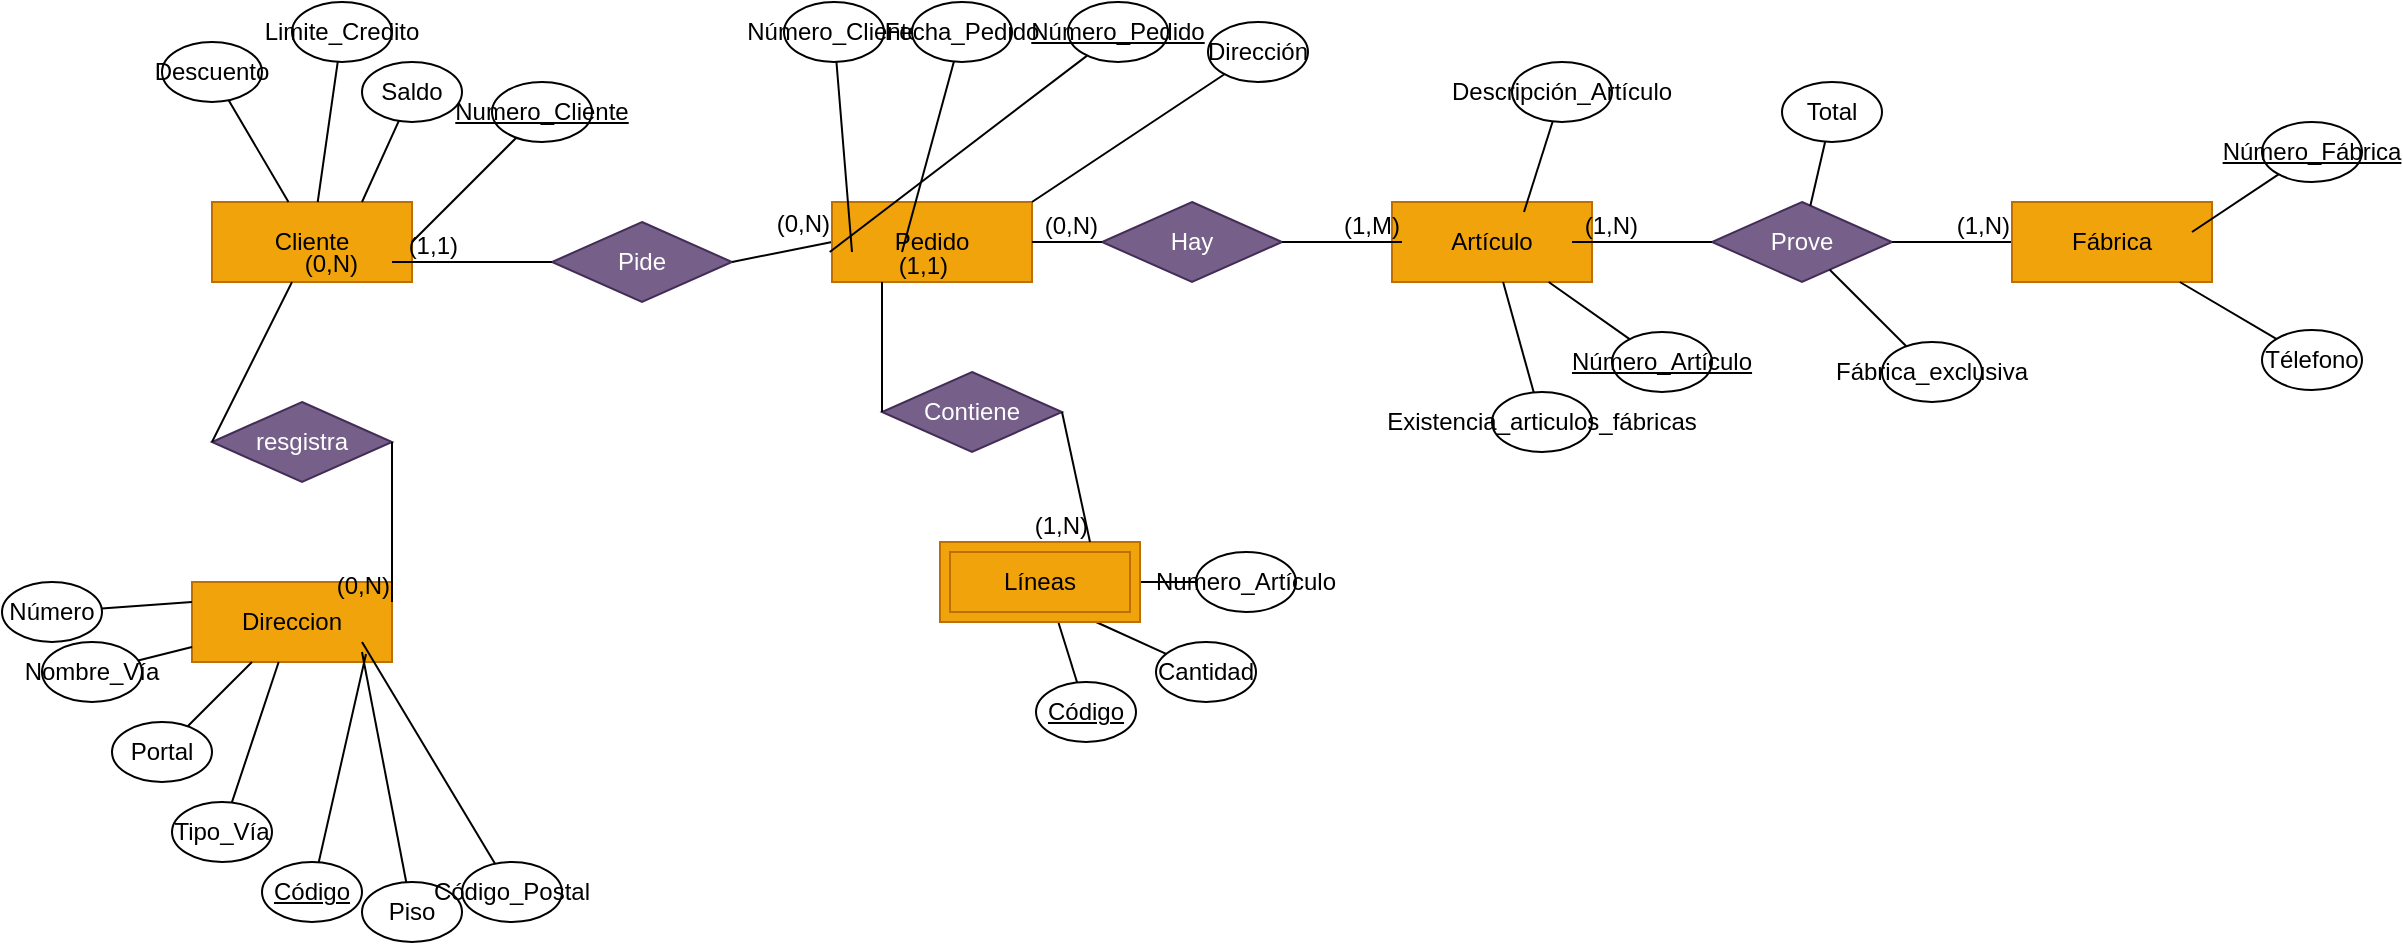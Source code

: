 <mxfile version="27.0.9">
  <diagram name="Página-1" id="Y2wxkopbrOoG1ZFBHDRZ">
    <mxGraphModel dx="1773" dy="661" grid="1" gridSize="10" guides="1" tooltips="1" connect="1" arrows="1" fold="1" page="1" pageScale="1" pageWidth="827" pageHeight="1169" math="0" shadow="0">
      <root>
        <mxCell id="0" />
        <mxCell id="1" parent="0" />
        <mxCell id="6sxr05ySoq-j22cTBixy-1" value="Cliente" style="whiteSpace=wrap;html=1;align=center;fillColor=#f0a30a;strokeColor=#BD7000;fontColor=#000000;" parent="1" vertex="1">
          <mxGeometry x="90" y="140" width="100" height="40" as="geometry" />
        </mxCell>
        <mxCell id="6sxr05ySoq-j22cTBixy-4" value="Direccion" style="whiteSpace=wrap;html=1;align=center;fillColor=#f0a30a;strokeColor=#BD7000;fontColor=#000000;" parent="1" vertex="1">
          <mxGeometry x="80" y="330" width="100" height="40" as="geometry" />
        </mxCell>
        <mxCell id="6sxr05ySoq-j22cTBixy-5" value="resgistra" style="shape=rhombus;perimeter=rhombusPerimeter;whiteSpace=wrap;html=1;align=center;fillColor=#76608a;fontColor=#ffffff;strokeColor=#432D57;" parent="1" vertex="1">
          <mxGeometry x="90" y="240" width="90" height="40" as="geometry" />
        </mxCell>
        <mxCell id="6sxr05ySoq-j22cTBixy-6" value="" style="endArrow=none;html=1;rounded=0;exitX=0;exitY=0.5;exitDx=0;exitDy=0;" parent="1" source="6sxr05ySoq-j22cTBixy-5" target="6sxr05ySoq-j22cTBixy-1" edge="1">
          <mxGeometry relative="1" as="geometry">
            <mxPoint x="67" y="230" as="sourcePoint" />
            <mxPoint x="20" y="260" as="targetPoint" />
          </mxGeometry>
        </mxCell>
        <mxCell id="6sxr05ySoq-j22cTBixy-7" value="(0,N)" style="resizable=0;html=1;whiteSpace=wrap;align=right;verticalAlign=bottom;" parent="6sxr05ySoq-j22cTBixy-6" connectable="0" vertex="1">
          <mxGeometry x="1" relative="1" as="geometry">
            <mxPoint x="34" as="offset" />
          </mxGeometry>
        </mxCell>
        <mxCell id="6sxr05ySoq-j22cTBixy-8" value="" style="endArrow=none;html=1;rounded=0;exitX=1;exitY=0.5;exitDx=0;exitDy=0;entryX=1;entryY=0.25;entryDx=0;entryDy=0;" parent="1" source="6sxr05ySoq-j22cTBixy-5" target="6sxr05ySoq-j22cTBixy-4" edge="1">
          <mxGeometry relative="1" as="geometry">
            <mxPoint x="67" y="230" as="sourcePoint" />
            <mxPoint x="240" y="260" as="targetPoint" />
          </mxGeometry>
        </mxCell>
        <mxCell id="6sxr05ySoq-j22cTBixy-9" value="(0,N)" style="resizable=0;html=1;whiteSpace=wrap;align=right;verticalAlign=bottom;" parent="6sxr05ySoq-j22cTBixy-8" connectable="0" vertex="1">
          <mxGeometry x="1" relative="1" as="geometry">
            <mxPoint as="offset" />
          </mxGeometry>
        </mxCell>
        <mxCell id="6sxr05ySoq-j22cTBixy-10" value="" style="endArrow=none;html=1;rounded=0;" parent="1" target="6sxr05ySoq-j22cTBixy-11" edge="1">
          <mxGeometry relative="1" as="geometry">
            <mxPoint x="190" y="160" as="sourcePoint" />
            <mxPoint x="250" y="160" as="targetPoint" />
          </mxGeometry>
        </mxCell>
        <mxCell id="6sxr05ySoq-j22cTBixy-11" value="&lt;u&gt;Numero_Cliente&lt;/u&gt;" style="ellipse;whiteSpace=wrap;html=1;align=center;" parent="1" vertex="1">
          <mxGeometry x="230" y="80" width="50" height="30" as="geometry" />
        </mxCell>
        <mxCell id="6sxr05ySoq-j22cTBixy-12" value="" style="endArrow=none;html=1;rounded=0;exitX=0.75;exitY=0;exitDx=0;exitDy=0;" parent="1" source="6sxr05ySoq-j22cTBixy-1" target="6sxr05ySoq-j22cTBixy-13" edge="1">
          <mxGeometry relative="1" as="geometry">
            <mxPoint x="130" y="95" as="sourcePoint" />
            <mxPoint x="190" y="95" as="targetPoint" />
          </mxGeometry>
        </mxCell>
        <mxCell id="6sxr05ySoq-j22cTBixy-13" value="Saldo" style="ellipse;whiteSpace=wrap;html=1;align=center;" parent="1" vertex="1">
          <mxGeometry x="165" y="70" width="50" height="30" as="geometry" />
        </mxCell>
        <mxCell id="6sxr05ySoq-j22cTBixy-14" value="" style="endArrow=none;html=1;rounded=0;" parent="1" source="6sxr05ySoq-j22cTBixy-1" target="6sxr05ySoq-j22cTBixy-15" edge="1">
          <mxGeometry relative="1" as="geometry">
            <mxPoint x="80" y="95" as="sourcePoint" />
            <mxPoint x="140" y="95" as="targetPoint" />
          </mxGeometry>
        </mxCell>
        <mxCell id="6sxr05ySoq-j22cTBixy-15" value="Limite_Credito" style="ellipse;whiteSpace=wrap;html=1;align=center;" parent="1" vertex="1">
          <mxGeometry x="130" y="40" width="50" height="30" as="geometry" />
        </mxCell>
        <mxCell id="6sxr05ySoq-j22cTBixy-16" value="" style="endArrow=none;html=1;rounded=0;" parent="1" source="6sxr05ySoq-j22cTBixy-1" target="6sxr05ySoq-j22cTBixy-17" edge="1">
          <mxGeometry relative="1" as="geometry">
            <mxPoint x="30" y="75" as="sourcePoint" />
            <mxPoint x="90" y="75" as="targetPoint" />
          </mxGeometry>
        </mxCell>
        <mxCell id="6sxr05ySoq-j22cTBixy-17" value="Descuento" style="ellipse;whiteSpace=wrap;html=1;align=center;" parent="1" vertex="1">
          <mxGeometry x="65" y="60" width="50" height="30" as="geometry" />
        </mxCell>
        <mxCell id="6sxr05ySoq-j22cTBixy-18" value="" style="endArrow=none;html=1;rounded=0;exitX=0.87;exitY=0.9;exitDx=0;exitDy=0;exitPerimeter=0;" parent="1" source="6sxr05ySoq-j22cTBixy-4" target="6sxr05ySoq-j22cTBixy-19" edge="1">
          <mxGeometry relative="1" as="geometry">
            <mxPoint x="113" y="415" as="sourcePoint" />
            <mxPoint x="173" y="415" as="targetPoint" />
          </mxGeometry>
        </mxCell>
        <mxCell id="6sxr05ySoq-j22cTBixy-19" value="&lt;u&gt;Código&lt;/u&gt;" style="ellipse;whiteSpace=wrap;html=1;align=center;" parent="1" vertex="1">
          <mxGeometry x="115" y="470" width="50" height="30" as="geometry" />
        </mxCell>
        <mxCell id="6sxr05ySoq-j22cTBixy-20" value="" style="endArrow=none;html=1;rounded=0;" parent="1" source="6sxr05ySoq-j22cTBixy-4" target="6sxr05ySoq-j22cTBixy-21" edge="1">
          <mxGeometry relative="1" as="geometry">
            <mxPoint x="65" y="415" as="sourcePoint" />
            <mxPoint x="125" y="415" as="targetPoint" />
          </mxGeometry>
        </mxCell>
        <mxCell id="6sxr05ySoq-j22cTBixy-21" value="Tipo_Vía" style="ellipse;whiteSpace=wrap;html=1;align=center;" parent="1" vertex="1">
          <mxGeometry x="70" y="440" width="50" height="30" as="geometry" />
        </mxCell>
        <mxCell id="6sxr05ySoq-j22cTBixy-22" value="" style="endArrow=none;html=1;rounded=0;" parent="1" source="6sxr05ySoq-j22cTBixy-4" target="6sxr05ySoq-j22cTBixy-23" edge="1">
          <mxGeometry relative="1" as="geometry">
            <mxPoint x="5" y="415" as="sourcePoint" />
            <mxPoint x="65" y="415" as="targetPoint" />
          </mxGeometry>
        </mxCell>
        <mxCell id="6sxr05ySoq-j22cTBixy-23" value="Portal" style="ellipse;whiteSpace=wrap;html=1;align=center;" parent="1" vertex="1">
          <mxGeometry x="40" y="400" width="50" height="30" as="geometry" />
        </mxCell>
        <mxCell id="6sxr05ySoq-j22cTBixy-24" value="" style="endArrow=none;html=1;rounded=0;" parent="1" source="6sxr05ySoq-j22cTBixy-4" target="6sxr05ySoq-j22cTBixy-25" edge="1">
          <mxGeometry relative="1" as="geometry">
            <mxPoint x="-30" y="375" as="sourcePoint" />
            <mxPoint x="30" y="375" as="targetPoint" />
          </mxGeometry>
        </mxCell>
        <mxCell id="6sxr05ySoq-j22cTBixy-25" value="Nombre_Vía" style="ellipse;whiteSpace=wrap;html=1;align=center;" parent="1" vertex="1">
          <mxGeometry x="5" y="360" width="50" height="30" as="geometry" />
        </mxCell>
        <mxCell id="6sxr05ySoq-j22cTBixy-26" value="" style="endArrow=none;html=1;rounded=0;exitX=0;exitY=0.25;exitDx=0;exitDy=0;" parent="1" source="6sxr05ySoq-j22cTBixy-4" target="6sxr05ySoq-j22cTBixy-27" edge="1">
          <mxGeometry relative="1" as="geometry">
            <mxPoint x="-50" y="345" as="sourcePoint" />
            <mxPoint x="10" y="345" as="targetPoint" />
          </mxGeometry>
        </mxCell>
        <mxCell id="6sxr05ySoq-j22cTBixy-27" value="Número" style="ellipse;whiteSpace=wrap;html=1;align=center;" parent="1" vertex="1">
          <mxGeometry x="-15" y="330" width="50" height="30" as="geometry" />
        </mxCell>
        <mxCell id="6sxr05ySoq-j22cTBixy-28" value="" style="endArrow=none;html=1;rounded=0;" parent="1" target="6sxr05ySoq-j22cTBixy-29" edge="1">
          <mxGeometry relative="1" as="geometry">
            <mxPoint x="165" y="365" as="sourcePoint" />
            <mxPoint x="225" y="365" as="targetPoint" />
          </mxGeometry>
        </mxCell>
        <mxCell id="6sxr05ySoq-j22cTBixy-29" value="Piso" style="ellipse;whiteSpace=wrap;html=1;align=center;" parent="1" vertex="1">
          <mxGeometry x="165" y="480" width="50" height="30" as="geometry" />
        </mxCell>
        <mxCell id="6sxr05ySoq-j22cTBixy-30" value="" style="endArrow=none;html=1;rounded=0;" parent="1" target="6sxr05ySoq-j22cTBixy-31" edge="1">
          <mxGeometry relative="1" as="geometry">
            <mxPoint x="165" y="360" as="sourcePoint" />
            <mxPoint x="225" y="360" as="targetPoint" />
          </mxGeometry>
        </mxCell>
        <mxCell id="6sxr05ySoq-j22cTBixy-31" value="Código_Postal" style="ellipse;whiteSpace=wrap;html=1;align=center;" parent="1" vertex="1">
          <mxGeometry x="215" y="470" width="50" height="30" as="geometry" />
        </mxCell>
        <mxCell id="6sxr05ySoq-j22cTBixy-32" value="Pide" style="shape=rhombus;perimeter=rhombusPerimeter;whiteSpace=wrap;html=1;align=center;fillColor=#76608a;fontColor=#ffffff;strokeColor=#432D57;" parent="1" vertex="1">
          <mxGeometry x="260" y="150" width="90" height="40" as="geometry" />
        </mxCell>
        <mxCell id="6sxr05ySoq-j22cTBixy-33" value="" style="endArrow=none;html=1;rounded=0;exitX=0;exitY=0.5;exitDx=0;exitDy=0;" parent="1" source="6sxr05ySoq-j22cTBixy-32" edge="1">
          <mxGeometry relative="1" as="geometry">
            <mxPoint x="227" y="140" as="sourcePoint" />
            <mxPoint x="180" y="170" as="targetPoint" />
          </mxGeometry>
        </mxCell>
        <mxCell id="6sxr05ySoq-j22cTBixy-34" value="(1,1)" style="resizable=0;html=1;whiteSpace=wrap;align=right;verticalAlign=bottom;" parent="6sxr05ySoq-j22cTBixy-33" connectable="0" vertex="1">
          <mxGeometry x="1" relative="1" as="geometry">
            <mxPoint x="34" as="offset" />
          </mxGeometry>
        </mxCell>
        <mxCell id="6sxr05ySoq-j22cTBixy-35" value="" style="endArrow=none;html=1;rounded=0;exitX=1;exitY=0.5;exitDx=0;exitDy=0;entryX=0;entryY=0.5;entryDx=0;entryDy=0;" parent="1" source="6sxr05ySoq-j22cTBixy-32" target="6sxr05ySoq-j22cTBixy-46" edge="1">
          <mxGeometry relative="1" as="geometry">
            <mxPoint x="227" y="140" as="sourcePoint" />
            <mxPoint x="420" y="165" as="targetPoint" />
          </mxGeometry>
        </mxCell>
        <mxCell id="6sxr05ySoq-j22cTBixy-36" value="(0,N)" style="resizable=0;html=1;whiteSpace=wrap;align=right;verticalAlign=bottom;" parent="6sxr05ySoq-j22cTBixy-35" connectable="0" vertex="1">
          <mxGeometry x="1" relative="1" as="geometry">
            <mxPoint as="offset" />
          </mxGeometry>
        </mxCell>
        <mxCell id="6sxr05ySoq-j22cTBixy-46" value="Pedido" style="whiteSpace=wrap;html=1;align=center;fillColor=#f0a30a;strokeColor=#BD7000;fontColor=#000000;" parent="1" vertex="1">
          <mxGeometry x="400" y="140" width="100" height="40" as="geometry" />
        </mxCell>
        <mxCell id="6sxr05ySoq-j22cTBixy-69" value="Artículo" style="whiteSpace=wrap;html=1;align=center;fillColor=#f0a30a;strokeColor=#BD7000;fontColor=#000000;" parent="1" vertex="1">
          <mxGeometry x="680" y="140" width="100" height="40" as="geometry" />
        </mxCell>
        <mxCell id="6sxr05ySoq-j22cTBixy-70" value="Hay" style="shape=rhombus;perimeter=rhombusPerimeter;whiteSpace=wrap;html=1;align=center;fillColor=#76608a;fontColor=#ffffff;strokeColor=#432D57;" parent="1" vertex="1">
          <mxGeometry x="535" y="140" width="90" height="40" as="geometry" />
        </mxCell>
        <mxCell id="6sxr05ySoq-j22cTBixy-71" value="" style="endArrow=none;html=1;rounded=0;exitX=0;exitY=0.5;exitDx=0;exitDy=0;" parent="1" source="6sxr05ySoq-j22cTBixy-70" edge="1">
          <mxGeometry relative="1" as="geometry">
            <mxPoint x="512" y="130" as="sourcePoint" />
            <mxPoint x="500" y="160" as="targetPoint" />
          </mxGeometry>
        </mxCell>
        <mxCell id="6sxr05ySoq-j22cTBixy-72" value="(0,N)" style="resizable=0;html=1;whiteSpace=wrap;align=right;verticalAlign=bottom;" parent="6sxr05ySoq-j22cTBixy-71" connectable="0" vertex="1">
          <mxGeometry x="1" relative="1" as="geometry">
            <mxPoint x="34" as="offset" />
          </mxGeometry>
        </mxCell>
        <mxCell id="6sxr05ySoq-j22cTBixy-73" value="" style="endArrow=none;html=1;rounded=0;exitX=1;exitY=0.5;exitDx=0;exitDy=0;" parent="1" source="6sxr05ySoq-j22cTBixy-70" edge="1">
          <mxGeometry relative="1" as="geometry">
            <mxPoint x="512" y="130" as="sourcePoint" />
            <mxPoint x="685" y="160" as="targetPoint" />
          </mxGeometry>
        </mxCell>
        <mxCell id="6sxr05ySoq-j22cTBixy-74" value="(1,M)" style="resizable=0;html=1;whiteSpace=wrap;align=right;verticalAlign=bottom;" parent="6sxr05ySoq-j22cTBixy-73" connectable="0" vertex="1">
          <mxGeometry x="1" relative="1" as="geometry">
            <mxPoint as="offset" />
          </mxGeometry>
        </mxCell>
        <mxCell id="6sxr05ySoq-j22cTBixy-77" value="" style="endArrow=none;html=1;rounded=0;" parent="1" source="6sxr05ySoq-j22cTBixy-69" target="6sxr05ySoq-j22cTBixy-78" edge="1">
          <mxGeometry relative="1" as="geometry">
            <mxPoint x="730" y="245" as="sourcePoint" />
            <mxPoint x="790" y="245" as="targetPoint" />
          </mxGeometry>
        </mxCell>
        <mxCell id="6sxr05ySoq-j22cTBixy-78" value="&lt;u&gt;Número_Artículo&lt;/u&gt;" style="ellipse;whiteSpace=wrap;html=1;align=center;" parent="1" vertex="1">
          <mxGeometry x="790" y="205" width="50" height="30" as="geometry" />
        </mxCell>
        <mxCell id="6sxr05ySoq-j22cTBixy-79" value="Prove" style="shape=rhombus;perimeter=rhombusPerimeter;whiteSpace=wrap;html=1;align=center;fillColor=#76608a;fontColor=#ffffff;strokeColor=#432D57;" parent="1" vertex="1">
          <mxGeometry x="840" y="140" width="90" height="40" as="geometry" />
        </mxCell>
        <mxCell id="6sxr05ySoq-j22cTBixy-80" value="" style="endArrow=none;html=1;rounded=0;exitX=0;exitY=0.5;exitDx=0;exitDy=0;" parent="1" source="6sxr05ySoq-j22cTBixy-79" edge="1">
          <mxGeometry relative="1" as="geometry">
            <mxPoint x="817" y="130" as="sourcePoint" />
            <mxPoint x="770" y="160" as="targetPoint" />
          </mxGeometry>
        </mxCell>
        <mxCell id="6sxr05ySoq-j22cTBixy-81" value="(1,N)" style="resizable=0;html=1;whiteSpace=wrap;align=right;verticalAlign=bottom;" parent="6sxr05ySoq-j22cTBixy-80" connectable="0" vertex="1">
          <mxGeometry x="1" relative="1" as="geometry">
            <mxPoint x="34" as="offset" />
          </mxGeometry>
        </mxCell>
        <mxCell id="6sxr05ySoq-j22cTBixy-82" value="" style="endArrow=none;html=1;rounded=0;exitX=1;exitY=0.5;exitDx=0;exitDy=0;" parent="1" source="6sxr05ySoq-j22cTBixy-79" edge="1">
          <mxGeometry relative="1" as="geometry">
            <mxPoint x="817" y="130" as="sourcePoint" />
            <mxPoint x="990" y="160" as="targetPoint" />
          </mxGeometry>
        </mxCell>
        <mxCell id="6sxr05ySoq-j22cTBixy-83" value="(1,N)" style="resizable=0;html=1;whiteSpace=wrap;align=right;verticalAlign=bottom;" parent="6sxr05ySoq-j22cTBixy-82" connectable="0" vertex="1">
          <mxGeometry x="1" relative="1" as="geometry">
            <mxPoint as="offset" />
          </mxGeometry>
        </mxCell>
        <mxCell id="6sxr05ySoq-j22cTBixy-84" value="" style="endArrow=none;html=1;rounded=0;" parent="1" source="6sxr05ySoq-j22cTBixy-79" target="6sxr05ySoq-j22cTBixy-85" edge="1">
          <mxGeometry relative="1" as="geometry">
            <mxPoint x="840" y="95" as="sourcePoint" />
            <mxPoint x="900" y="95" as="targetPoint" />
          </mxGeometry>
        </mxCell>
        <mxCell id="6sxr05ySoq-j22cTBixy-85" value="Total" style="ellipse;whiteSpace=wrap;html=1;align=center;" parent="1" vertex="1">
          <mxGeometry x="875" y="80" width="50" height="30" as="geometry" />
        </mxCell>
        <mxCell id="6sxr05ySoq-j22cTBixy-86" value="Fábrica" style="whiteSpace=wrap;html=1;align=center;fillColor=#f0a30a;strokeColor=#BD7000;fontColor=#000000;" parent="1" vertex="1">
          <mxGeometry x="990" y="140" width="100" height="40" as="geometry" />
        </mxCell>
        <mxCell id="6sxr05ySoq-j22cTBixy-87" value="" style="endArrow=none;html=1;rounded=0;" parent="1" source="6sxr05ySoq-j22cTBixy-69" target="6sxr05ySoq-j22cTBixy-88" edge="1">
          <mxGeometry relative="1" as="geometry">
            <mxPoint x="705" y="245" as="sourcePoint" />
            <mxPoint x="765" y="245" as="targetPoint" />
          </mxGeometry>
        </mxCell>
        <mxCell id="6sxr05ySoq-j22cTBixy-88" value="Existencia_articulos_fábricas" style="ellipse;whiteSpace=wrap;html=1;align=center;" parent="1" vertex="1">
          <mxGeometry x="730" y="235" width="50" height="30" as="geometry" />
        </mxCell>
        <mxCell id="6sxr05ySoq-j22cTBixy-89" value="" style="endArrow=none;html=1;rounded=0;exitX=0.66;exitY=0.125;exitDx=0;exitDy=0;exitPerimeter=0;" parent="1" source="6sxr05ySoq-j22cTBixy-69" target="6sxr05ySoq-j22cTBixy-90" edge="1">
          <mxGeometry relative="1" as="geometry">
            <mxPoint x="705" y="85" as="sourcePoint" />
            <mxPoint x="765" y="85" as="targetPoint" />
          </mxGeometry>
        </mxCell>
        <mxCell id="6sxr05ySoq-j22cTBixy-90" value="Descripción_Artículo" style="ellipse;whiteSpace=wrap;html=1;align=center;" parent="1" vertex="1">
          <mxGeometry x="740" y="70" width="50" height="30" as="geometry" />
        </mxCell>
        <mxCell id="6sxr05ySoq-j22cTBixy-91" value="" style="endArrow=none;html=1;rounded=0;" parent="1" target="6sxr05ySoq-j22cTBixy-92" edge="1">
          <mxGeometry relative="1" as="geometry">
            <mxPoint x="398.857" y="165" as="sourcePoint" />
            <mxPoint x="385" y="225" as="targetPoint" />
          </mxGeometry>
        </mxCell>
        <mxCell id="6sxr05ySoq-j22cTBixy-92" value="&lt;u&gt;Número_Pedido&lt;/u&gt;" style="whiteSpace=wrap;html=1;align=center;shape=ellipse;perimeter=ellipsePerimeter;" parent="1" vertex="1">
          <mxGeometry x="518" y="40" width="50" height="30" as="geometry" />
        </mxCell>
        <mxCell id="6sxr05ySoq-j22cTBixy-93" value="" style="endArrow=none;html=1;rounded=0;exitX=0.5;exitY=1;exitDx=0;exitDy=0;" parent="1" target="6sxr05ySoq-j22cTBixy-94" edge="1">
          <mxGeometry relative="1" as="geometry">
            <mxPoint x="410" y="165" as="sourcePoint" />
            <mxPoint x="436" y="255" as="targetPoint" />
          </mxGeometry>
        </mxCell>
        <mxCell id="6sxr05ySoq-j22cTBixy-94" value="Número_Cliente" style="ellipse;whiteSpace=wrap;html=1;align=center;" parent="1" vertex="1">
          <mxGeometry x="376" y="40" width="50" height="30" as="geometry" />
        </mxCell>
        <mxCell id="6sxr05ySoq-j22cTBixy-95" value="" style="endArrow=none;html=1;rounded=0;exitX=0.75;exitY=1;exitDx=0;exitDy=0;" parent="1" target="6sxr05ySoq-j22cTBixy-96" edge="1">
          <mxGeometry relative="1" as="geometry">
            <mxPoint x="435" y="165" as="sourcePoint" />
            <mxPoint x="456" y="295" as="targetPoint" />
          </mxGeometry>
        </mxCell>
        <mxCell id="6sxr05ySoq-j22cTBixy-96" value="Fecha_Pedido" style="ellipse;whiteSpace=wrap;html=1;align=center;" parent="1" vertex="1">
          <mxGeometry x="440" y="40" width="50" height="30" as="geometry" />
        </mxCell>
        <mxCell id="6sxr05ySoq-j22cTBixy-97" value="" style="endArrow=none;html=1;rounded=0;" parent="1" target="6sxr05ySoq-j22cTBixy-98" edge="1">
          <mxGeometry relative="1" as="geometry">
            <mxPoint x="547" y="330" as="sourcePoint" />
            <mxPoint x="607" y="330" as="targetPoint" />
          </mxGeometry>
        </mxCell>
        <mxCell id="6sxr05ySoq-j22cTBixy-98" value="Numero_Artículo" style="ellipse;whiteSpace=wrap;html=1;align=center;" parent="1" vertex="1">
          <mxGeometry x="582" y="315" width="50" height="30" as="geometry" />
        </mxCell>
        <mxCell id="6sxr05ySoq-j22cTBixy-99" value="" style="endArrow=none;html=1;rounded=0;exitX=0.75;exitY=1;exitDx=0;exitDy=0;" parent="1" target="6sxr05ySoq-j22cTBixy-100" edge="1">
          <mxGeometry relative="1" as="geometry">
            <mxPoint x="532" y="350" as="sourcePoint" />
            <mxPoint x="587" y="375" as="targetPoint" />
          </mxGeometry>
        </mxCell>
        <mxCell id="6sxr05ySoq-j22cTBixy-100" value="Cantidad" style="ellipse;whiteSpace=wrap;html=1;align=center;" parent="1" vertex="1">
          <mxGeometry x="562" y="360" width="50" height="30" as="geometry" />
        </mxCell>
        <mxCell id="6sxr05ySoq-j22cTBixy-101" value="" style="endArrow=none;html=1;rounded=0;" parent="1" target="6sxr05ySoq-j22cTBixy-102" edge="1">
          <mxGeometry relative="1" as="geometry">
            <mxPoint x="513.154" y="350" as="sourcePoint" />
            <mxPoint x="527" y="395" as="targetPoint" />
          </mxGeometry>
        </mxCell>
        <mxCell id="6sxr05ySoq-j22cTBixy-102" value="&lt;u&gt;Código&lt;/u&gt;" style="ellipse;whiteSpace=wrap;html=1;align=center;" parent="1" vertex="1">
          <mxGeometry x="502" y="380" width="50" height="30" as="geometry" />
        </mxCell>
        <mxCell id="6sxr05ySoq-j22cTBixy-103" value="" style="endArrow=none;html=1;rounded=0;" parent="1" target="6sxr05ySoq-j22cTBixy-104" edge="1">
          <mxGeometry relative="1" as="geometry">
            <mxPoint x="1080" y="155" as="sourcePoint" />
            <mxPoint x="1140" y="155" as="targetPoint" />
          </mxGeometry>
        </mxCell>
        <mxCell id="6sxr05ySoq-j22cTBixy-104" value="&lt;u&gt;Número_Fábrica&lt;/u&gt;" style="ellipse;whiteSpace=wrap;html=1;align=center;" parent="1" vertex="1">
          <mxGeometry x="1115" y="100" width="50" height="30" as="geometry" />
        </mxCell>
        <mxCell id="6sxr05ySoq-j22cTBixy-105" value="" style="endArrow=none;html=1;rounded=0;" parent="1" source="6sxr05ySoq-j22cTBixy-86" target="6sxr05ySoq-j22cTBixy-106" edge="1">
          <mxGeometry relative="1" as="geometry">
            <mxPoint x="1080" y="219" as="sourcePoint" />
            <mxPoint x="1140" y="219" as="targetPoint" />
          </mxGeometry>
        </mxCell>
        <mxCell id="6sxr05ySoq-j22cTBixy-106" value="Télefono" style="ellipse;whiteSpace=wrap;html=1;align=center;" parent="1" vertex="1">
          <mxGeometry x="1115" y="204" width="50" height="30" as="geometry" />
        </mxCell>
        <mxCell id="6sxr05ySoq-j22cTBixy-109" value="" style="endArrow=none;html=1;rounded=0;" parent="1" source="6sxr05ySoq-j22cTBixy-79" target="6sxr05ySoq-j22cTBixy-110" edge="1">
          <mxGeometry relative="1" as="geometry">
            <mxPoint x="890" y="225" as="sourcePoint" />
            <mxPoint x="950" y="225" as="targetPoint" />
          </mxGeometry>
        </mxCell>
        <mxCell id="6sxr05ySoq-j22cTBixy-110" value="Fábrica_exclusiva" style="ellipse;whiteSpace=wrap;html=1;align=center;" parent="1" vertex="1">
          <mxGeometry x="925" y="210" width="50" height="30" as="geometry" />
        </mxCell>
        <mxCell id="S-B8eoPbQV6OBo4gRNN--1" value="Líneas" style="shape=ext;margin=3;double=1;whiteSpace=wrap;html=1;align=center;fillColor=#f0a30a;fontColor=#000000;strokeColor=#BD7000;" vertex="1" parent="1">
          <mxGeometry x="454" y="310" width="100" height="40" as="geometry" />
        </mxCell>
        <mxCell id="S-B8eoPbQV6OBo4gRNN--2" value="" style="endArrow=none;html=1;rounded=0;exitX=1;exitY=0;exitDx=0;exitDy=0;" edge="1" target="S-B8eoPbQV6OBo4gRNN--3" parent="1" source="6sxr05ySoq-j22cTBixy-46">
          <mxGeometry relative="1" as="geometry">
            <mxPoint x="568" y="105" as="sourcePoint" />
            <mxPoint x="628" y="105" as="targetPoint" />
          </mxGeometry>
        </mxCell>
        <mxCell id="S-B8eoPbQV6OBo4gRNN--3" value="Dirección" style="ellipse;whiteSpace=wrap;html=1;align=center;" vertex="1" parent="1">
          <mxGeometry x="588" y="50" width="50" height="30" as="geometry" />
        </mxCell>
        <mxCell id="S-B8eoPbQV6OBo4gRNN--5" value="Contiene" style="shape=rhombus;perimeter=rhombusPerimeter;whiteSpace=wrap;html=1;align=center;fillColor=#76608a;fontColor=#ffffff;strokeColor=#432D57;" vertex="1" parent="1">
          <mxGeometry x="425" y="225" width="90" height="40" as="geometry" />
        </mxCell>
        <mxCell id="S-B8eoPbQV6OBo4gRNN--6" value="" style="endArrow=none;html=1;rounded=0;exitX=0;exitY=0.5;exitDx=0;exitDy=0;entryX=0.25;entryY=1;entryDx=0;entryDy=0;" edge="1" source="S-B8eoPbQV6OBo4gRNN--5" parent="1" target="6sxr05ySoq-j22cTBixy-46">
          <mxGeometry relative="1" as="geometry">
            <mxPoint x="402" y="215" as="sourcePoint" />
            <mxPoint x="355" y="245" as="targetPoint" />
          </mxGeometry>
        </mxCell>
        <mxCell id="S-B8eoPbQV6OBo4gRNN--7" value="(1,1)" style="resizable=0;html=1;whiteSpace=wrap;align=right;verticalAlign=bottom;" connectable="0" vertex="1" parent="S-B8eoPbQV6OBo4gRNN--6">
          <mxGeometry x="1" relative="1" as="geometry">
            <mxPoint x="34" as="offset" />
          </mxGeometry>
        </mxCell>
        <mxCell id="S-B8eoPbQV6OBo4gRNN--8" value="" style="endArrow=none;html=1;rounded=0;exitX=1;exitY=0.5;exitDx=0;exitDy=0;entryX=0.75;entryY=0;entryDx=0;entryDy=0;" edge="1" source="S-B8eoPbQV6OBo4gRNN--5" parent="1" target="S-B8eoPbQV6OBo4gRNN--1">
          <mxGeometry relative="1" as="geometry">
            <mxPoint x="402" y="215" as="sourcePoint" />
            <mxPoint x="575" y="245" as="targetPoint" />
          </mxGeometry>
        </mxCell>
        <mxCell id="S-B8eoPbQV6OBo4gRNN--9" value="(1,N)" style="resizable=0;html=1;whiteSpace=wrap;align=right;verticalAlign=bottom;" connectable="0" vertex="1" parent="S-B8eoPbQV6OBo4gRNN--8">
          <mxGeometry x="1" relative="1" as="geometry">
            <mxPoint as="offset" />
          </mxGeometry>
        </mxCell>
      </root>
    </mxGraphModel>
  </diagram>
</mxfile>
